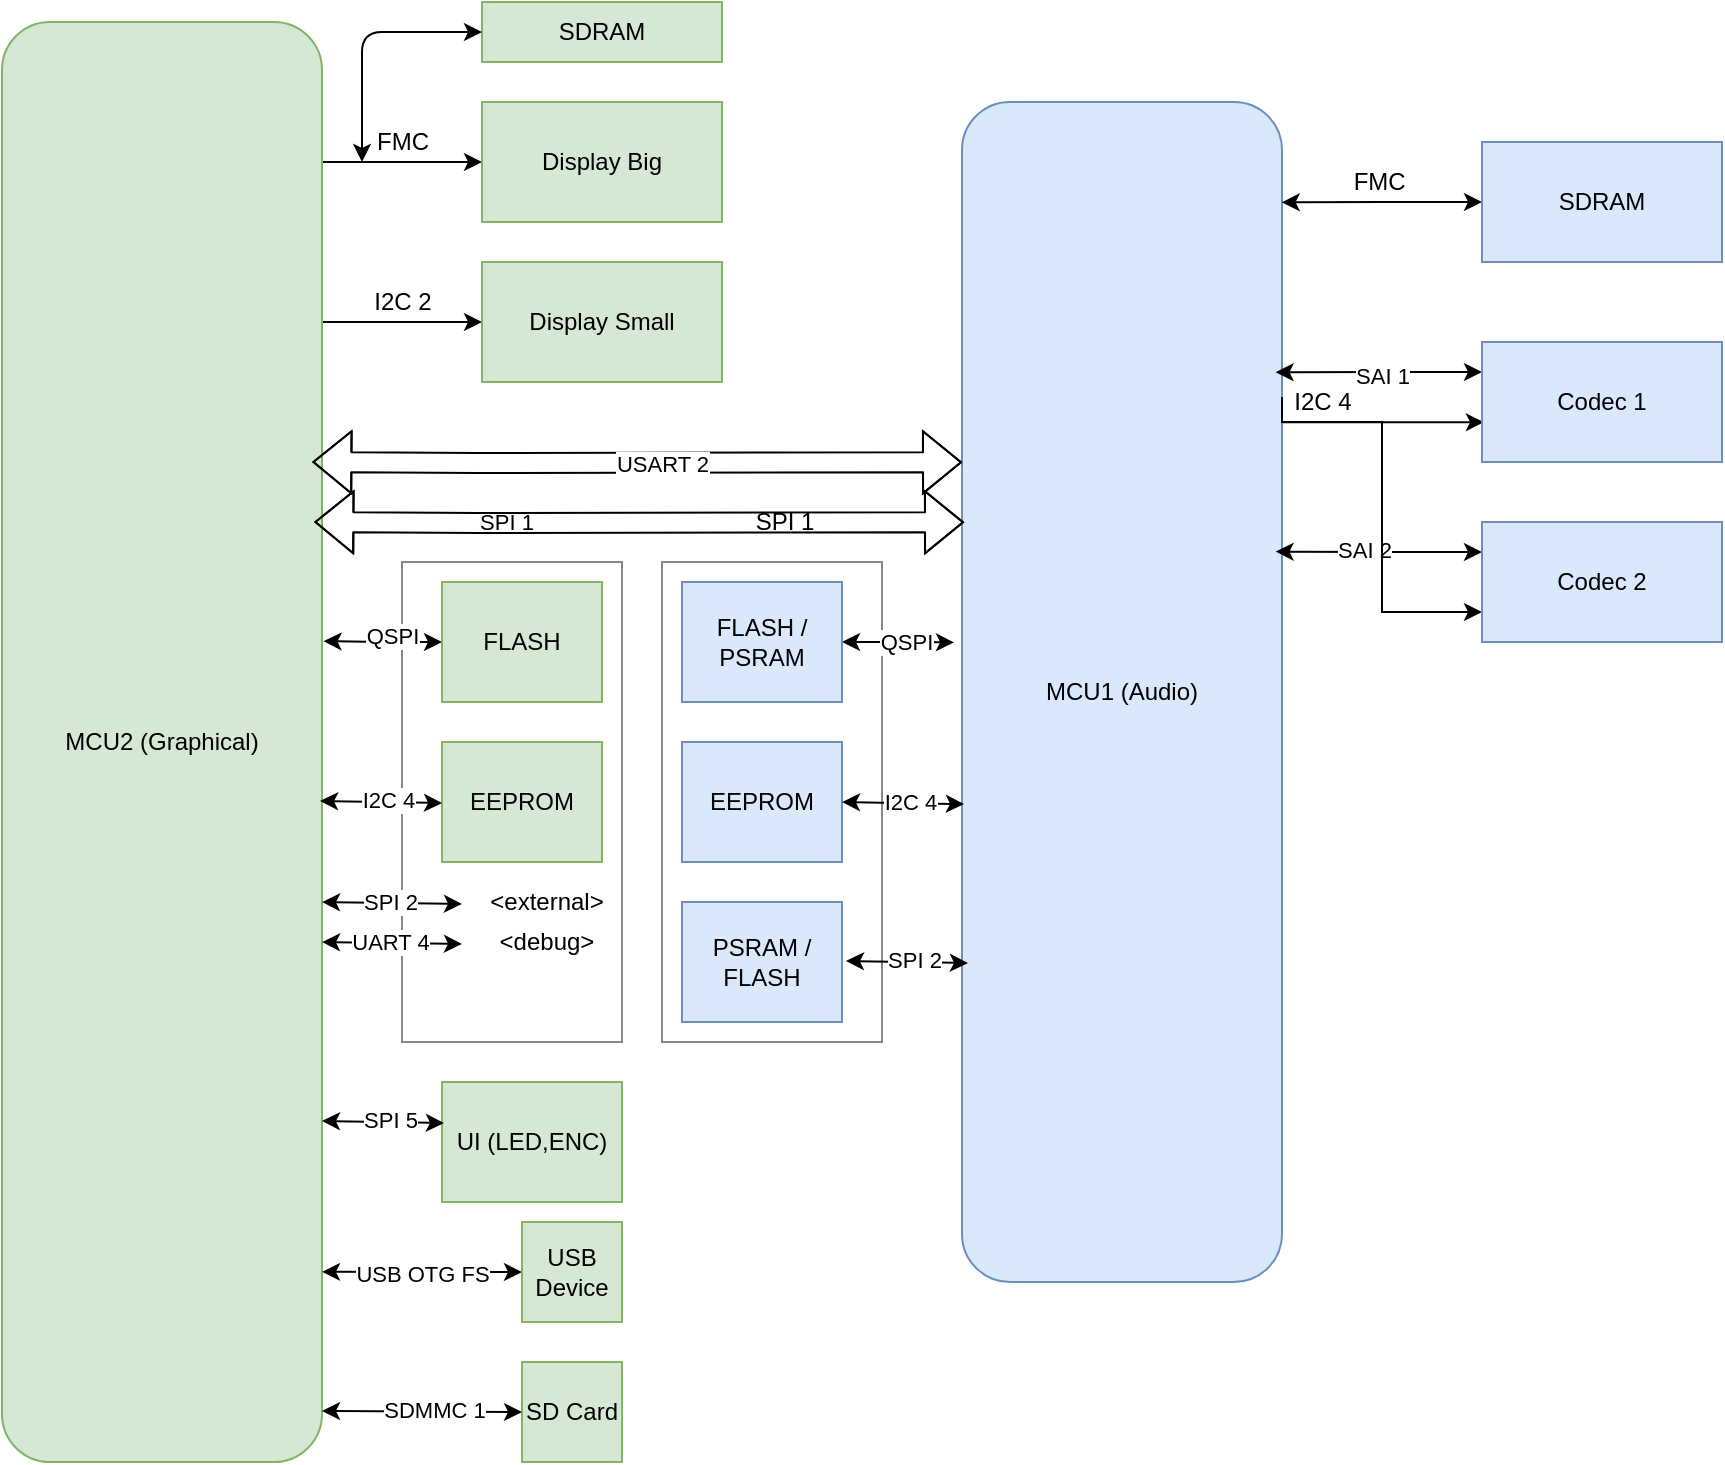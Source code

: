 <mxfile version="13.6.2" type="device"><diagram id="3dUKH0jVe4qG1j4wImMx" name="Page-1"><mxGraphModel dx="2048" dy="2302" grid="1" gridSize="10" guides="1" tooltips="1" connect="1" arrows="1" fold="1" page="1" pageScale="1" pageWidth="850" pageHeight="1100" math="0" shadow="0"><root><mxCell id="0"/><mxCell id="1" parent="0"/><mxCell id="QrqzHJR-_SlODY-I2miE-47" value="" style="rounded=0;whiteSpace=wrap;html=1;glass=0;fillColor=none;strokeColor=#878787;" parent="1" vertex="1"><mxGeometry x="370" y="270" width="110" height="240" as="geometry"/></mxCell><mxCell id="QrqzHJR-_SlODY-I2miE-40" value="" style="rounded=0;whiteSpace=wrap;html=1;glass=0;fillColor=none;strokeColor=#878787;" parent="1" vertex="1"><mxGeometry x="240" y="270" width="110" height="240" as="geometry"/></mxCell><mxCell id="QrqzHJR-_SlODY-I2miE-4" style="edgeStyle=orthogonalEdgeStyle;rounded=0;orthogonalLoop=1;jettySize=auto;html=1;exitX=1;exitY=0.25;exitDx=0;exitDy=0;entryX=0;entryY=0.5;entryDx=0;entryDy=0;" parent="1" source="QrqzHJR-_SlODY-I2miE-1" target="QrqzHJR-_SlODY-I2miE-3" edge="1"><mxGeometry relative="1" as="geometry"><Array as="points"><mxPoint x="200" y="70"/></Array></mxGeometry></mxCell><mxCell id="QrqzHJR-_SlODY-I2miE-58" style="edgeStyle=orthogonalEdgeStyle;rounded=0;orthogonalLoop=1;jettySize=auto;html=1;exitX=1;exitY=0.25;exitDx=0;exitDy=0;entryX=0;entryY=0.5;entryDx=0;entryDy=0;startArrow=none;startFill=0;" parent="1" source="QrqzHJR-_SlODY-I2miE-1" target="QrqzHJR-_SlODY-I2miE-57" edge="1"><mxGeometry relative="1" as="geometry"><Array as="points"><mxPoint x="200" y="150"/></Array></mxGeometry></mxCell><mxCell id="QrqzHJR-_SlODY-I2miE-1" value="MCU2 (Graphical)" style="rounded=1;whiteSpace=wrap;html=1;fillColor=#d5e8d4;strokeColor=#82b366;" parent="1" vertex="1"><mxGeometry x="40" width="160" height="720" as="geometry"/></mxCell><mxCell id="QrqzHJR-_SlODY-I2miE-60" style="edgeStyle=orthogonalEdgeStyle;rounded=0;orthogonalLoop=1;jettySize=auto;html=1;exitX=1;exitY=0.25;exitDx=0;exitDy=0;entryX=0.008;entryY=0.668;entryDx=0;entryDy=0;startArrow=none;startFill=0;entryPerimeter=0;" parent="1" source="QrqzHJR-_SlODY-I2miE-2" target="QrqzHJR-_SlODY-I2miE-12" edge="1"><mxGeometry relative="1" as="geometry"><Array as="points"><mxPoint x="680" y="200"/></Array></mxGeometry></mxCell><mxCell id="QrqzHJR-_SlODY-I2miE-2" value="MCU1 (Audio)" style="rounded=1;whiteSpace=wrap;html=1;fillColor=#dae8fc;strokeColor=#6c8ebf;" parent="1" vertex="1"><mxGeometry x="520" y="40" width="160" height="590" as="geometry"/></mxCell><mxCell id="QrqzHJR-_SlODY-I2miE-3" value="Display Big" style="rounded=0;whiteSpace=wrap;html=1;fillColor=#d5e8d4;strokeColor=#82b366;" parent="1" vertex="1"><mxGeometry x="280" y="40" width="120" height="60" as="geometry"/></mxCell><mxCell id="QrqzHJR-_SlODY-I2miE-5" value="FMC" style="text;html=1;align=center;verticalAlign=middle;resizable=0;points=[];autosize=1;" parent="1" vertex="1"><mxGeometry x="220" y="50" width="40" height="20" as="geometry"/></mxCell><mxCell id="QrqzHJR-_SlODY-I2miE-17" style="edgeStyle=orthogonalEdgeStyle;rounded=0;orthogonalLoop=1;jettySize=auto;html=1;exitX=0;exitY=0.25;exitDx=0;exitDy=0;entryX=0.98;entryY=0.229;entryDx=0;entryDy=0;entryPerimeter=0;startArrow=classic;startFill=1;" parent="1" source="QrqzHJR-_SlODY-I2miE-12" target="QrqzHJR-_SlODY-I2miE-2" edge="1"><mxGeometry relative="1" as="geometry"/></mxCell><mxCell id="QrqzHJR-_SlODY-I2miE-18" value="SAI 1" style="edgeLabel;html=1;align=center;verticalAlign=middle;resizable=0;points=[];" parent="QrqzHJR-_SlODY-I2miE-17" vertex="1" connectable="0"><mxGeometry x="-0.022" y="18" relative="1" as="geometry"><mxPoint x="0.17" y="-16" as="offset"/></mxGeometry></mxCell><mxCell id="QrqzHJR-_SlODY-I2miE-12" value="Codec 1" style="rounded=0;whiteSpace=wrap;html=1;fillColor=#dae8fc;strokeColor=#6c8ebf;" parent="1" vertex="1"><mxGeometry x="780" y="160" width="120" height="60" as="geometry"/></mxCell><mxCell id="QrqzHJR-_SlODY-I2miE-19" style="edgeStyle=orthogonalEdgeStyle;rounded=0;orthogonalLoop=1;jettySize=auto;html=1;exitX=0;exitY=0.25;exitDx=0;exitDy=0;entryX=0.98;entryY=0.381;entryDx=0;entryDy=0;entryPerimeter=0;startArrow=classic;startFill=1;" parent="1" source="QrqzHJR-_SlODY-I2miE-13" target="QrqzHJR-_SlODY-I2miE-2" edge="1"><mxGeometry relative="1" as="geometry"/></mxCell><mxCell id="QrqzHJR-_SlODY-I2miE-20" value="SAI 2" style="edgeLabel;html=1;align=center;verticalAlign=middle;resizable=0;points=[];" parent="QrqzHJR-_SlODY-I2miE-19" vertex="1" connectable="0"><mxGeometry x="-0.021" y="-15" relative="1" as="geometry"><mxPoint x="-9.37" y="14" as="offset"/></mxGeometry></mxCell><mxCell id="QrqzHJR-_SlODY-I2miE-61" style="edgeStyle=orthogonalEdgeStyle;rounded=0;orthogonalLoop=1;jettySize=auto;html=1;exitX=0;exitY=0.75;exitDx=0;exitDy=0;startArrow=classic;startFill=1;entryX=1;entryY=0.25;entryDx=0;entryDy=0;endArrow=none;endFill=0;" parent="1" source="QrqzHJR-_SlODY-I2miE-13" target="QrqzHJR-_SlODY-I2miE-2" edge="1"><mxGeometry relative="1" as="geometry"><mxPoint x="680" y="190" as="targetPoint"/><Array as="points"><mxPoint x="730" y="295"/><mxPoint x="730" y="200"/><mxPoint x="680" y="200"/></Array></mxGeometry></mxCell><mxCell id="QrqzHJR-_SlODY-I2miE-13" value="Codec 2" style="rounded=0;whiteSpace=wrap;html=1;fillColor=#dae8fc;strokeColor=#6c8ebf;" parent="1" vertex="1"><mxGeometry x="780" y="250" width="120" height="60" as="geometry"/></mxCell><mxCell id="QrqzHJR-_SlODY-I2miE-23" style="edgeStyle=orthogonalEdgeStyle;rounded=0;orthogonalLoop=1;jettySize=auto;html=1;exitX=0;exitY=0.5;exitDx=0;exitDy=0;entryX=1.005;entryY=0.43;entryDx=0;entryDy=0;entryPerimeter=0;startArrow=classic;startFill=1;" parent="1" source="QrqzHJR-_SlODY-I2miE-21" target="QrqzHJR-_SlODY-I2miE-1" edge="1"><mxGeometry relative="1" as="geometry"/></mxCell><mxCell id="QrqzHJR-_SlODY-I2miE-25" value="QSPI" style="edgeLabel;html=1;align=center;verticalAlign=middle;resizable=0;points=[];" parent="QrqzHJR-_SlODY-I2miE-23" vertex="1" connectable="0"><mxGeometry x="0.019" y="-6" relative="1" as="geometry"><mxPoint x="5" y="3" as="offset"/></mxGeometry></mxCell><mxCell id="QrqzHJR-_SlODY-I2miE-21" value="FLASH" style="rounded=0;whiteSpace=wrap;html=1;fillColor=#d5e8d4;strokeColor=#82b366;" parent="1" vertex="1"><mxGeometry x="260" y="280" width="80" height="60" as="geometry"/></mxCell><mxCell id="QrqzHJR-_SlODY-I2miE-24" style="edgeStyle=orthogonalEdgeStyle;rounded=0;orthogonalLoop=1;jettySize=auto;html=1;exitX=1;exitY=0.5;exitDx=0;exitDy=0;entryX=-0.025;entryY=0.458;entryDx=0;entryDy=0;entryPerimeter=0;startArrow=classic;startFill=1;" parent="1" source="QrqzHJR-_SlODY-I2miE-22" target="QrqzHJR-_SlODY-I2miE-2" edge="1"><mxGeometry relative="1" as="geometry"/></mxCell><mxCell id="QrqzHJR-_SlODY-I2miE-26" value="QSPI" style="edgeLabel;html=1;align=center;verticalAlign=middle;resizable=0;points=[];" parent="QrqzHJR-_SlODY-I2miE-24" vertex="1" connectable="0"><mxGeometry x="0.365" y="2" relative="1" as="geometry"><mxPoint x="-6.72" y="1.95" as="offset"/></mxGeometry></mxCell><mxCell id="QrqzHJR-_SlODY-I2miE-22" value="FLASH / PSRAM" style="rounded=0;whiteSpace=wrap;html=1;fillColor=#dae8fc;strokeColor=#6c8ebf;" parent="1" vertex="1"><mxGeometry x="380" y="280" width="80" height="60" as="geometry"/></mxCell><mxCell id="QrqzHJR-_SlODY-I2miE-27" value="EEPROM" style="rounded=0;whiteSpace=wrap;html=1;fillColor=#d5e8d4;strokeColor=#82b366;" parent="1" vertex="1"><mxGeometry x="260" y="360" width="80" height="60" as="geometry"/></mxCell><mxCell id="QrqzHJR-_SlODY-I2miE-28" value="EEPROM" style="rounded=0;whiteSpace=wrap;html=1;fillColor=#dae8fc;strokeColor=#6c8ebf;" parent="1" vertex="1"><mxGeometry x="380" y="360" width="80" height="60" as="geometry"/></mxCell><mxCell id="QrqzHJR-_SlODY-I2miE-29" value="" style="endArrow=classic;startArrow=classic;html=1;entryX=0.006;entryY=0.595;entryDx=0;entryDy=0;entryPerimeter=0;exitX=1;exitY=0.5;exitDx=0;exitDy=0;" parent="1" source="QrqzHJR-_SlODY-I2miE-28" target="QrqzHJR-_SlODY-I2miE-2" edge="1"><mxGeometry width="50" height="50" relative="1" as="geometry"><mxPoint x="440" y="370" as="sourcePoint"/><mxPoint x="490" y="320" as="targetPoint"/></mxGeometry></mxCell><mxCell id="QrqzHJR-_SlODY-I2miE-30" value="I2C 4" style="edgeLabel;html=1;align=center;verticalAlign=middle;resizable=0;points=[];" parent="QrqzHJR-_SlODY-I2miE-29" vertex="1" connectable="0"><mxGeometry x="0.115" y="1" relative="1" as="geometry"><mxPoint as="offset"/></mxGeometry></mxCell><mxCell id="QrqzHJR-_SlODY-I2miE-31" value="" style="endArrow=classic;startArrow=classic;html=1;entryX=0.006;entryY=0.595;entryDx=0;entryDy=0;entryPerimeter=0;exitX=1;exitY=0.5;exitDx=0;exitDy=0;" parent="1" edge="1"><mxGeometry width="50" height="50" relative="1" as="geometry"><mxPoint x="199.04" y="389.48" as="sourcePoint"/><mxPoint x="260.0" y="390.53" as="targetPoint"/></mxGeometry></mxCell><mxCell id="QrqzHJR-_SlODY-I2miE-32" value="I2C 4" style="edgeLabel;html=1;align=center;verticalAlign=middle;resizable=0;points=[];" parent="QrqzHJR-_SlODY-I2miE-31" vertex="1" connectable="0"><mxGeometry x="0.115" y="1" relative="1" as="geometry"><mxPoint as="offset"/></mxGeometry></mxCell><mxCell id="QrqzHJR-_SlODY-I2miE-33" value="UI (LED,ENC)" style="rounded=0;whiteSpace=wrap;html=1;fillColor=#d5e8d4;strokeColor=#82b366;" parent="1" vertex="1"><mxGeometry x="260" y="530" width="90" height="60" as="geometry"/></mxCell><mxCell id="QrqzHJR-_SlODY-I2miE-34" value="" style="endArrow=classic;startArrow=classic;html=1;entryX=0.006;entryY=0.595;entryDx=0;entryDy=0;entryPerimeter=0;exitX=1;exitY=0.5;exitDx=0;exitDy=0;" parent="1" edge="1"><mxGeometry width="50" height="50" relative="1" as="geometry"><mxPoint x="200" y="549.48" as="sourcePoint"/><mxPoint x="260.96" y="550.53" as="targetPoint"/></mxGeometry></mxCell><mxCell id="QrqzHJR-_SlODY-I2miE-35" value="SPI 5" style="edgeLabel;html=1;align=center;verticalAlign=middle;resizable=0;points=[];" parent="QrqzHJR-_SlODY-I2miE-34" vertex="1" connectable="0"><mxGeometry x="0.115" y="1" relative="1" as="geometry"><mxPoint as="offset"/></mxGeometry></mxCell><mxCell id="QrqzHJR-_SlODY-I2miE-41" value="PSRAM / FLASH" style="rounded=0;whiteSpace=wrap;html=1;fillColor=#dae8fc;strokeColor=#6c8ebf;" parent="1" vertex="1"><mxGeometry x="380" y="440" width="80" height="60" as="geometry"/></mxCell><mxCell id="QrqzHJR-_SlODY-I2miE-42" value="" style="endArrow=classic;startArrow=classic;html=1;entryX=0.006;entryY=0.595;entryDx=0;entryDy=0;entryPerimeter=0;exitX=1;exitY=0.5;exitDx=0;exitDy=0;" parent="1" edge="1"><mxGeometry width="50" height="50" relative="1" as="geometry"><mxPoint x="462.0" y="469.48" as="sourcePoint"/><mxPoint x="522.96" y="470.53" as="targetPoint"/></mxGeometry></mxCell><mxCell id="QrqzHJR-_SlODY-I2miE-43" value="SPI 2" style="edgeLabel;html=1;align=center;verticalAlign=middle;resizable=0;points=[];" parent="QrqzHJR-_SlODY-I2miE-42" vertex="1" connectable="0"><mxGeometry x="0.115" y="1" relative="1" as="geometry"><mxPoint as="offset"/></mxGeometry></mxCell><mxCell id="QrqzHJR-_SlODY-I2miE-49" value="SD Card" style="rounded=0;whiteSpace=wrap;html=1;glass=0;fillColor=#d5e8d4;strokeColor=#82b366;" parent="1" vertex="1"><mxGeometry x="300" y="670" width="50" height="50" as="geometry"/></mxCell><mxCell id="QrqzHJR-_SlODY-I2miE-51" value="" style="endArrow=classic;startArrow=classic;html=1;entryX=0;entryY=0.5;entryDx=0;entryDy=0;exitX=1;exitY=0.5;exitDx=0;exitDy=0;" parent="1" target="QrqzHJR-_SlODY-I2miE-49" edge="1"><mxGeometry width="50" height="50" relative="1" as="geometry"><mxPoint x="200" y="694.48" as="sourcePoint"/><mxPoint x="260.96" y="695.53" as="targetPoint"/></mxGeometry></mxCell><mxCell id="QrqzHJR-_SlODY-I2miE-52" value="SDMMC 1" style="edgeLabel;html=1;align=center;verticalAlign=middle;resizable=0;points=[];" parent="QrqzHJR-_SlODY-I2miE-51" vertex="1" connectable="0"><mxGeometry x="0.115" y="1" relative="1" as="geometry"><mxPoint as="offset"/></mxGeometry></mxCell><mxCell id="QrqzHJR-_SlODY-I2miE-53" value="" style="shape=flexArrow;endArrow=classic;startArrow=classic;html=1;exitX=0.985;exitY=0.334;exitDx=0;exitDy=0;exitPerimeter=0;entryX=0.015;entryY=0.34;entryDx=0;entryDy=0;entryPerimeter=0;" parent="1" edge="1"><mxGeometry width="50" height="50" relative="1" as="geometry"><mxPoint x="195.2" y="220.0" as="sourcePoint"/><mxPoint x="520.0" y="220.12" as="targetPoint"/><Array as="points"><mxPoint x="277.6" y="220.52"/></Array></mxGeometry></mxCell><mxCell id="QrqzHJR-_SlODY-I2miE-54" value="USART 2" style="edgeLabel;html=1;align=center;verticalAlign=middle;resizable=0;points=[];" parent="QrqzHJR-_SlODY-I2miE-53" vertex="1" connectable="0"><mxGeometry x="0.075" relative="1" as="geometry"><mxPoint as="offset"/></mxGeometry></mxCell><mxCell id="QrqzHJR-_SlODY-I2miE-55" value="" style="shape=flexArrow;endArrow=classic;startArrow=classic;html=1;exitX=0.985;exitY=0.334;exitDx=0;exitDy=0;exitPerimeter=0;entryX=0.015;entryY=0.34;entryDx=0;entryDy=0;entryPerimeter=0;" parent="1" edge="1"><mxGeometry width="50" height="50" relative="1" as="geometry"><mxPoint x="196.2" y="250" as="sourcePoint"/><mxPoint x="521" y="250.12" as="targetPoint"/><Array as="points"><mxPoint x="278.6" y="250.52"/></Array></mxGeometry></mxCell><mxCell id="QrqzHJR-_SlODY-I2miE-56" value="SPI 1" style="edgeLabel;html=1;align=center;verticalAlign=middle;resizable=0;points=[];labelBackgroundColor=none;" parent="QrqzHJR-_SlODY-I2miE-55" vertex="1" connectable="0"><mxGeometry x="0.075" relative="1" as="geometry"><mxPoint x="-79.32" y="-0.37" as="offset"/></mxGeometry></mxCell><mxCell id="QrqzHJR-_SlODY-I2miE-57" value="Display Small" style="rounded=0;whiteSpace=wrap;html=1;fillColor=#d5e8d4;strokeColor=#82b366;" parent="1" vertex="1"><mxGeometry x="280" y="120" width="120" height="60" as="geometry"/></mxCell><mxCell id="QrqzHJR-_SlODY-I2miE-59" value="I2C 2" style="text;html=1;align=center;verticalAlign=middle;resizable=0;points=[];autosize=1;" parent="1" vertex="1"><mxGeometry x="220" y="130" width="40" height="20" as="geometry"/></mxCell><mxCell id="QrqzHJR-_SlODY-I2miE-64" value="I2C 4" style="text;html=1;align=center;verticalAlign=middle;resizable=0;points=[];autosize=1;" parent="1" vertex="1"><mxGeometry x="680" y="180" width="40" height="20" as="geometry"/></mxCell><mxCell id="QrqzHJR-_SlODY-I2miE-66" style="edgeStyle=orthogonalEdgeStyle;rounded=0;orthogonalLoop=1;jettySize=auto;html=1;exitX=0;exitY=0.5;exitDx=0;exitDy=0;entryX=1;entryY=0.788;entryDx=0;entryDy=0;entryPerimeter=0;startArrow=classic;startFill=1;endArrow=classic;endFill=1;" parent="1" source="QrqzHJR-_SlODY-I2miE-65" edge="1"><mxGeometry relative="1" as="geometry"><mxPoint x="200" y="624.92" as="targetPoint"/></mxGeometry></mxCell><mxCell id="QrqzHJR-_SlODY-I2miE-67" value="USB OTG FS" style="edgeLabel;html=1;align=center;verticalAlign=middle;resizable=0;points=[];" parent="QrqzHJR-_SlODY-I2miE-66" vertex="1" connectable="0"><mxGeometry x="0.001" y="-10" relative="1" as="geometry"><mxPoint x="-0.09" y="10.1" as="offset"/></mxGeometry></mxCell><mxCell id="QrqzHJR-_SlODY-I2miE-65" value="USB Device" style="rounded=0;whiteSpace=wrap;html=1;glass=0;strokeColor=#82b366;fillColor=#d5e8d4;" parent="1" vertex="1"><mxGeometry x="300" y="600" width="50" height="50" as="geometry"/></mxCell><mxCell id="QrqzHJR-_SlODY-I2miE-71" style="edgeStyle=orthogonalEdgeStyle;rounded=0;orthogonalLoop=1;jettySize=auto;html=1;exitX=0;exitY=0.5;exitDx=0;exitDy=0;entryX=0.999;entryY=0.085;entryDx=0;entryDy=0;entryPerimeter=0;startArrow=classic;startFill=1;endArrow=classic;endFill=1;" parent="1" source="QrqzHJR-_SlODY-I2miE-70" target="QrqzHJR-_SlODY-I2miE-2" edge="1"><mxGeometry relative="1" as="geometry"/></mxCell><mxCell id="QrqzHJR-_SlODY-I2miE-70" value="SDRAM" style="rounded=0;whiteSpace=wrap;html=1;glass=0;fillColor=#dae8fc;strokeColor=#6c8ebf;" parent="1" vertex="1"><mxGeometry x="780" y="60" width="120" height="60" as="geometry"/></mxCell><mxCell id="QrqzHJR-_SlODY-I2miE-72" value="FMC&amp;nbsp;" style="text;html=1;align=center;verticalAlign=middle;resizable=0;points=[];autosize=1;" parent="1" vertex="1"><mxGeometry x="705" y="70" width="50" height="20" as="geometry"/></mxCell><mxCell id="QrqzHJR-_SlODY-I2miE-77" value="SPI 1" style="text;html=1;align=center;verticalAlign=middle;resizable=0;points=[];autosize=1;" parent="1" vertex="1"><mxGeometry x="406" y="240" width="50" height="20" as="geometry"/></mxCell><mxCell id="U-3G9VsUvNkQUUS1ThAO-1" value="SDRAM" style="rounded=0;whiteSpace=wrap;html=1;fillColor=#d5e8d4;strokeColor=#82b366;" vertex="1" parent="1"><mxGeometry x="280" y="-10" width="120" height="30" as="geometry"/></mxCell><mxCell id="U-3G9VsUvNkQUUS1ThAO-3" value="" style="endArrow=classic;html=1;exitX=0;exitY=1;exitDx=0;exitDy=0;exitPerimeter=0;entryX=0;entryY=0.5;entryDx=0;entryDy=0;startArrow=classic;startFill=1;" edge="1" parent="1" source="QrqzHJR-_SlODY-I2miE-5" target="U-3G9VsUvNkQUUS1ThAO-1"><mxGeometry width="50" height="50" relative="1" as="geometry"><mxPoint x="350" y="210" as="sourcePoint"/><mxPoint x="400" y="160" as="targetPoint"/><Array as="points"><mxPoint x="220" y="5"/><mxPoint x="240" y="5"/></Array></mxGeometry></mxCell><mxCell id="U-3G9VsUvNkQUUS1ThAO-13" value="&amp;lt;external&amp;gt;" style="text;html=1;strokeColor=none;fillColor=none;align=center;verticalAlign=middle;whiteSpace=wrap;rounded=0;labelBackgroundColor=none;" vertex="1" parent="1"><mxGeometry x="275" y="430" width="75" height="20" as="geometry"/></mxCell><mxCell id="U-3G9VsUvNkQUUS1ThAO-23" value="" style="endArrow=classic;startArrow=classic;html=1;exitX=1;exitY=0.5;exitDx=0;exitDy=0;" edge="1" parent="1"><mxGeometry width="50" height="50" relative="1" as="geometry"><mxPoint x="200.0" y="440" as="sourcePoint"/><mxPoint x="270" y="441" as="targetPoint"/></mxGeometry></mxCell><mxCell id="U-3G9VsUvNkQUUS1ThAO-24" value="SPI 2" style="edgeLabel;html=1;align=center;verticalAlign=middle;resizable=0;points=[];" vertex="1" connectable="0" parent="U-3G9VsUvNkQUUS1ThAO-23"><mxGeometry x="0.115" y="1" relative="1" as="geometry"><mxPoint x="-5.21" y="0.44" as="offset"/></mxGeometry></mxCell><mxCell id="U-3G9VsUvNkQUUS1ThAO-25" value="" style="endArrow=classic;startArrow=classic;html=1;exitX=1;exitY=0.5;exitDx=0;exitDy=0;" edge="1" parent="1"><mxGeometry width="50" height="50" relative="1" as="geometry"><mxPoint x="200.0" y="460" as="sourcePoint"/><mxPoint x="270" y="461" as="targetPoint"/></mxGeometry></mxCell><mxCell id="U-3G9VsUvNkQUUS1ThAO-26" value="UART 4" style="edgeLabel;html=1;align=center;verticalAlign=middle;resizable=0;points=[];" vertex="1" connectable="0" parent="U-3G9VsUvNkQUUS1ThAO-25"><mxGeometry x="0.115" y="1" relative="1" as="geometry"><mxPoint x="-5.21" as="offset"/></mxGeometry></mxCell><mxCell id="U-3G9VsUvNkQUUS1ThAO-27" value="&amp;lt;debug&amp;gt;" style="text;html=1;strokeColor=none;fillColor=none;align=center;verticalAlign=middle;whiteSpace=wrap;rounded=0;labelBackgroundColor=none;" vertex="1" parent="1"><mxGeometry x="275" y="450" width="75" height="20" as="geometry"/></mxCell></root></mxGraphModel></diagram></mxfile>